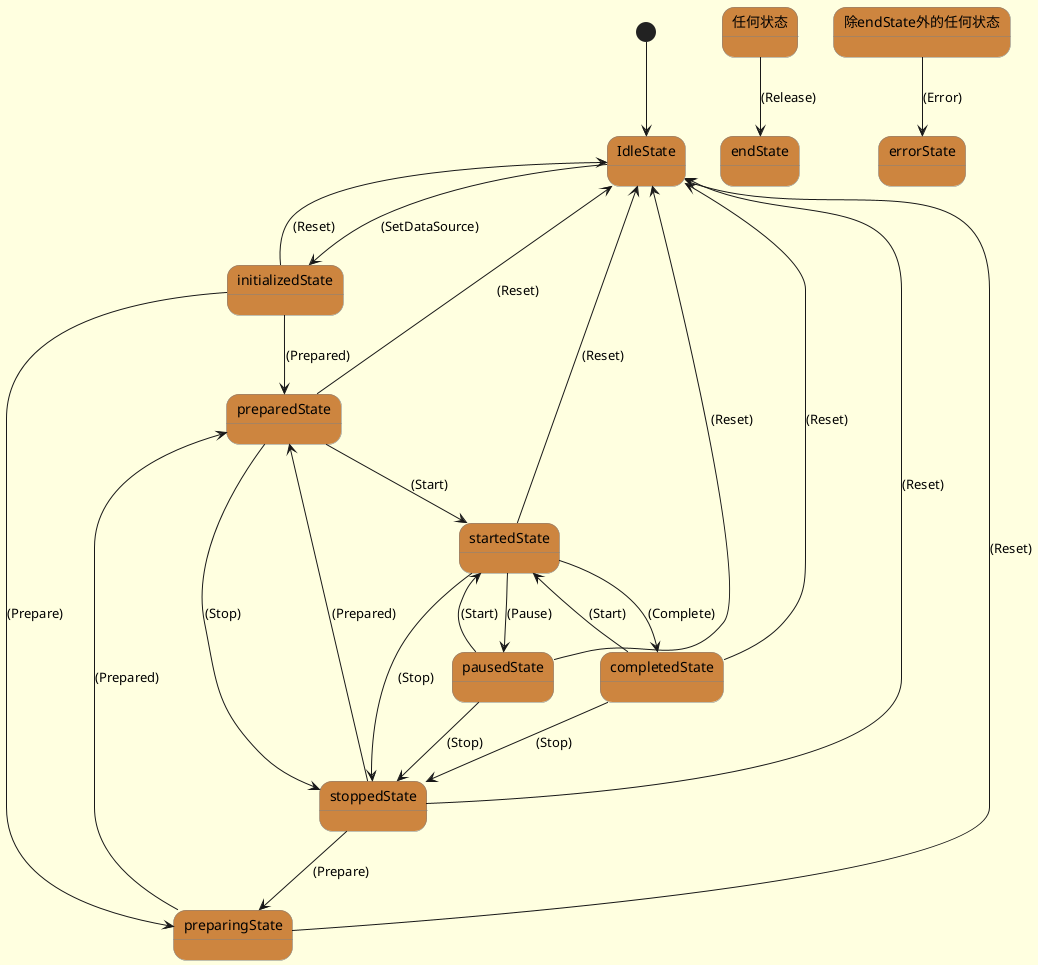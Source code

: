 @startuml
    skinparam backgroundColor LightYellow
    skinparam state {
      StartColor MediumBlue
      EndColor Red
      BackgroundColor Peru
      BackgroundColor<<Warning>> Olive
      BorderColor Gray
      FontName Impact
    }
    [*]-->IdleState
    任何状态 --> endState : (Release)
    除endState外的任何状态 --> errorState : (Error)
    state IdleState{
    }
    state initializedState{
    }
    state preparingState{
    }
    state preparedState{
    }
    state startedState{
    }
    state pausedState{
    }
    state stoppedState{
    }
    state completedState{
    }
    state errorState{
    }
    state endState{
    }
    initializedState --> IdleState : (Reset)
    initializedState --> preparingState : (Prepare)
    initializedState --> preparedState : (Prepared)
    preparingState --> IdleState : (Reset)
    preparingState --> preparedState : (Prepared)
    preparedState --> IdleState : (Reset)
    preparedState --> startedState : (Start)
    preparedState --> stoppedState : (Stop)
    startedState --> IdleState : (Reset)
    startedState --> pausedState : (Pause)
    startedState --> stoppedState : (Stop)
    startedState --> completedState : (Complete)
    pausedState --> IdleState : (Reset)
    pausedState --> startedState : (Start)
    pausedState --> stoppedState : (Stop)
    stoppedState --> IdleState : (Reset)
    stoppedState --> preparingState : (Prepare)
    stoppedState --> preparedState : (Prepared)
    completedState --> IdleState : (Reset)
    completedState --> startedState : (Start)
    completedState --> stoppedState : (Stop)
    IdleState --> initializedState : (SetDataSource)
    @enduml

